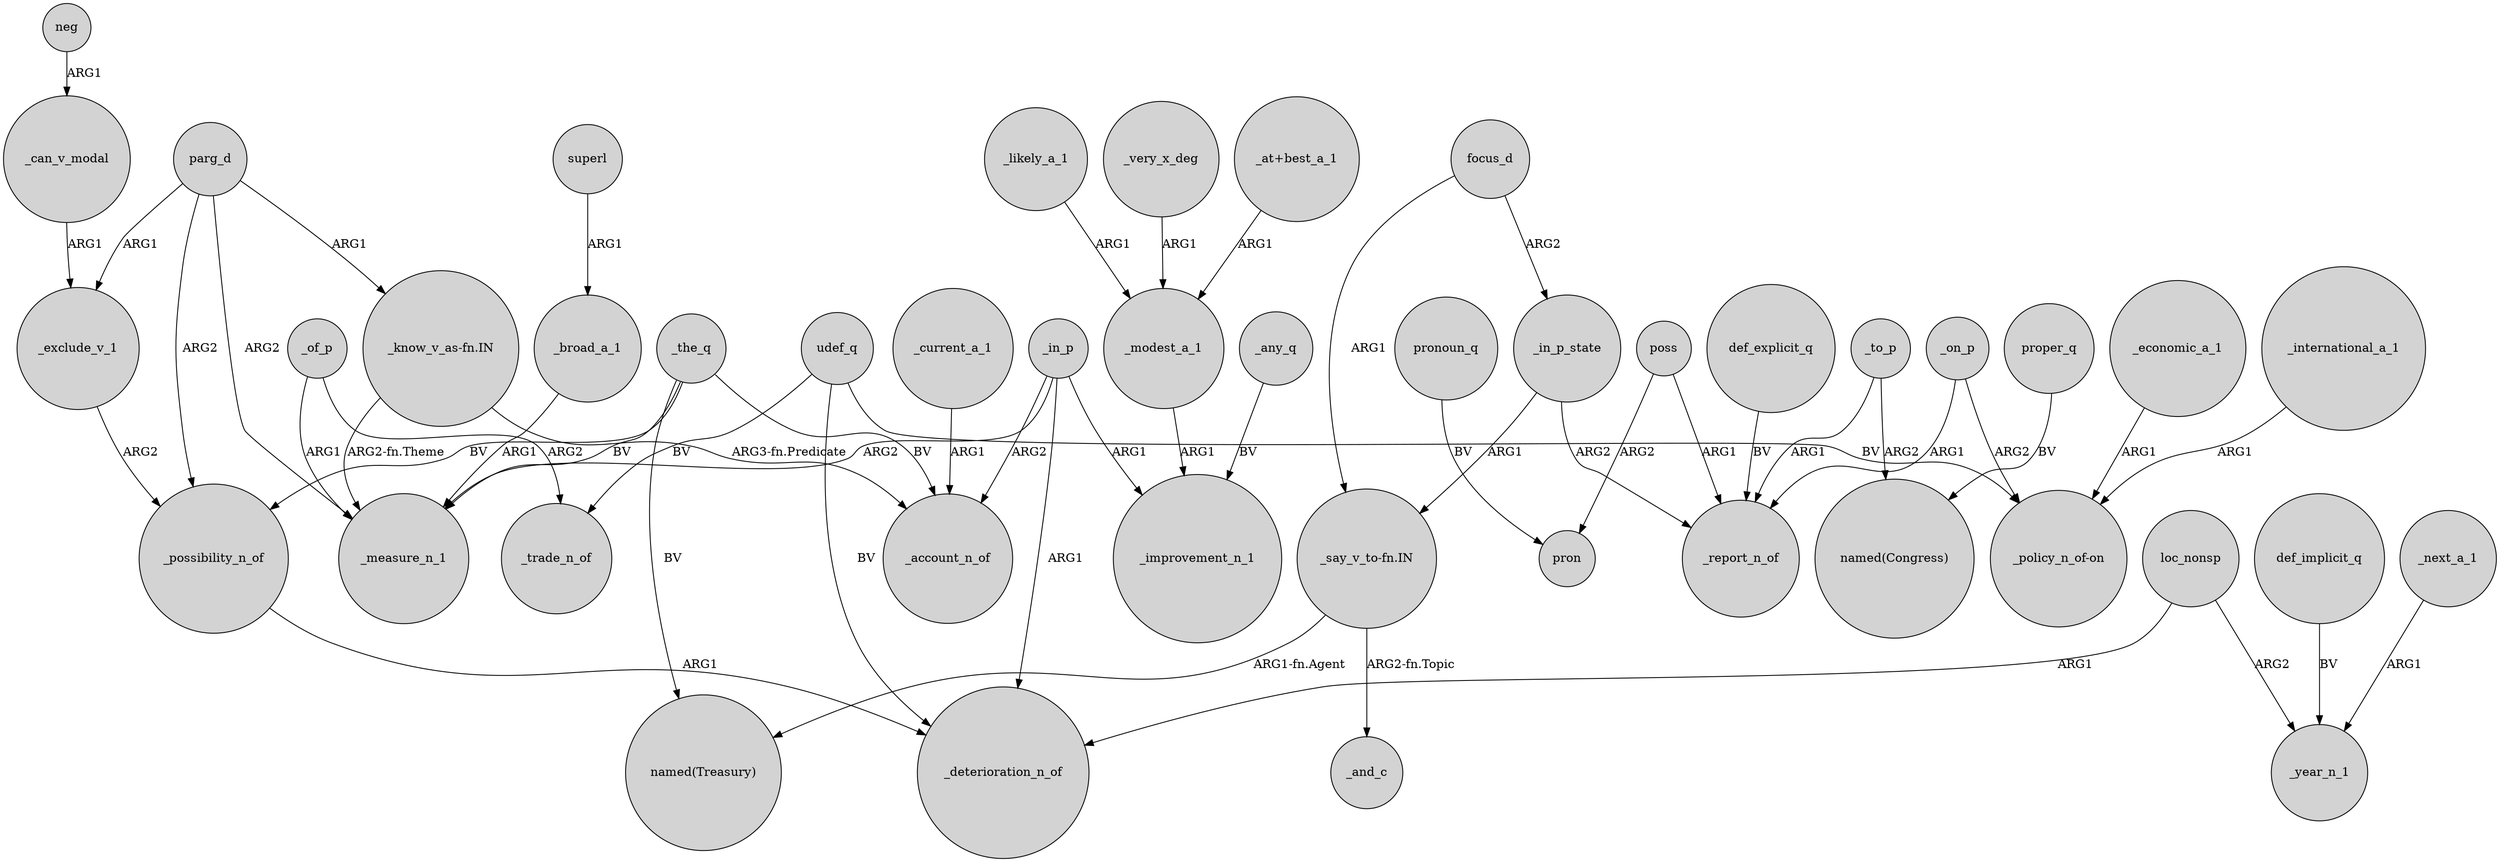 digraph {
	node [shape=circle style=filled]
	_can_v_modal -> _exclude_v_1 [label=ARG1]
	_the_q -> _measure_n_1 [label=BV]
	udef_q -> _trade_n_of [label=BV]
	udef_q -> _deterioration_n_of [label=BV]
	_exclude_v_1 -> _possibility_n_of [label=ARG2]
	poss -> pron [label=ARG2]
	_the_q -> _account_n_of [label=BV]
	def_implicit_q -> _year_n_1 [label=BV]
	_to_p -> "named(Congress)" [label=ARG2]
	"_know_v_as-fn.IN" -> _account_n_of [label="ARG3-fn.Predicate"]
	poss -> _report_n_of [label=ARG1]
	_broad_a_1 -> _measure_n_1 [label=ARG1]
	parg_d -> _exclude_v_1 [label=ARG1]
	superl -> _broad_a_1 [label=ARG1]
	focus_d -> _in_p_state [label=ARG2]
	_on_p -> "_policy_n_of-on" [label=ARG2]
	parg_d -> "_know_v_as-fn.IN" [label=ARG1]
	udef_q -> "_policy_n_of-on" [label=BV]
	proper_q -> "named(Congress)" [label=BV]
	"_know_v_as-fn.IN" -> _measure_n_1 [label="ARG2-fn.Theme"]
	"_say_v_to-fn.IN" -> "named(Treasury)" [label="ARG1-fn.Agent"]
	_to_p -> _report_n_of [label=ARG1]
	pronoun_q -> pron [label=BV]
	_in_p_state -> "_say_v_to-fn.IN" [label=ARG1]
	_the_q -> _possibility_n_of [label=BV]
	loc_nonsp -> _deterioration_n_of [label=ARG1]
	"_at+best_a_1" -> _modest_a_1 [label=ARG1]
	_in_p_state -> _report_n_of [label=ARG2]
	_next_a_1 -> _year_n_1 [label=ARG1]
	_in_p -> _account_n_of [label=ARG2]
	_modest_a_1 -> _improvement_n_1 [label=ARG1]
	"_say_v_to-fn.IN" -> _and_c [label="ARG2-fn.Topic"]
	loc_nonsp -> _year_n_1 [label=ARG2]
	_likely_a_1 -> _modest_a_1 [label=ARG1]
	_on_p -> _report_n_of [label=ARG1]
	_economic_a_1 -> "_policy_n_of-on" [label=ARG1]
	_the_q -> "named(Treasury)" [label=BV]
	_in_p -> _improvement_n_1 [label=ARG1]
	_current_a_1 -> _account_n_of [label=ARG1]
	neg -> _can_v_modal [label=ARG1]
	parg_d -> _possibility_n_of [label=ARG2]
	parg_d -> _measure_n_1 [label=ARG2]
	_very_x_deg -> _modest_a_1 [label=ARG1]
	_possibility_n_of -> _deterioration_n_of [label=ARG1]
	_in_p -> _measure_n_1 [label=ARG2]
	_of_p -> _measure_n_1 [label=ARG1]
	_of_p -> _trade_n_of [label=ARG2]
	_international_a_1 -> "_policy_n_of-on" [label=ARG1]
	_any_q -> _improvement_n_1 [label=BV]
	def_explicit_q -> _report_n_of [label=BV]
	focus_d -> "_say_v_to-fn.IN" [label=ARG1]
	_in_p -> _deterioration_n_of [label=ARG1]
}
